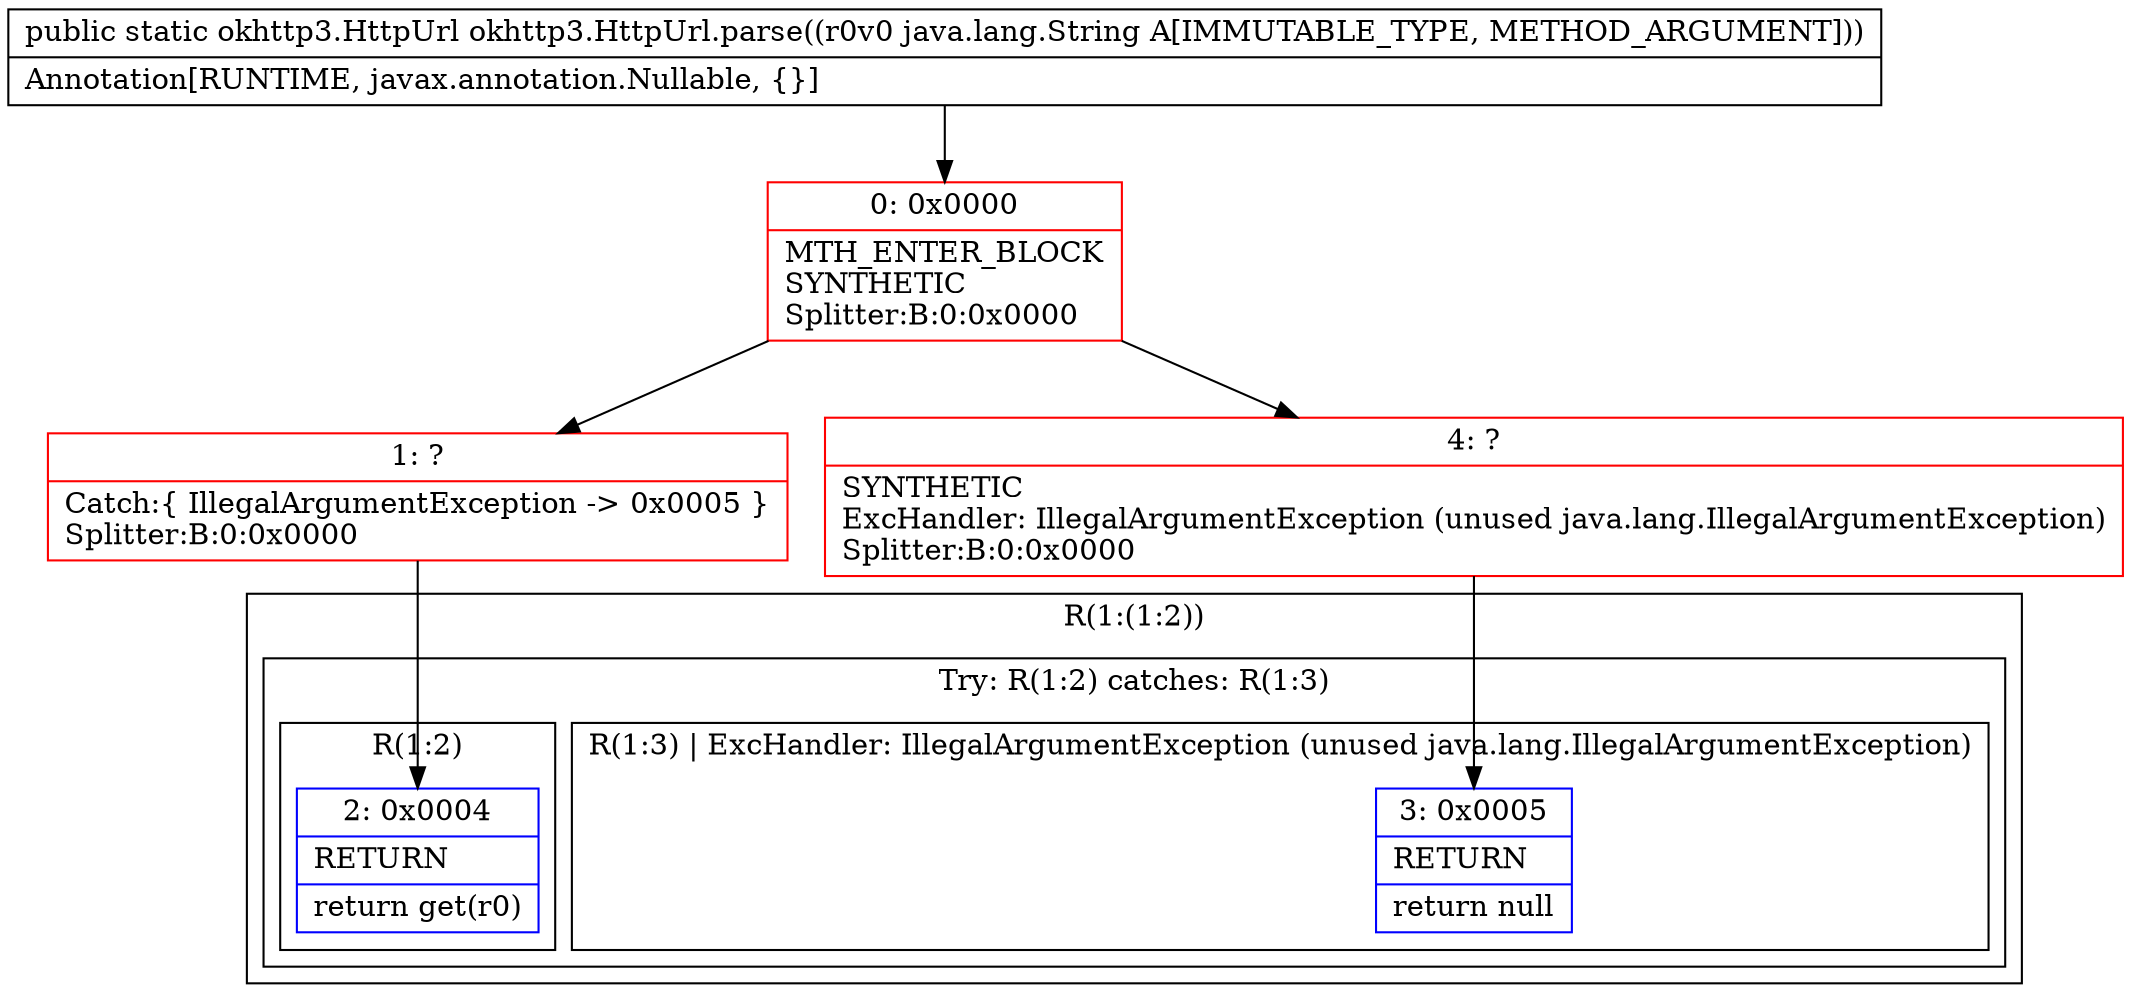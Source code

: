 digraph "CFG forokhttp3.HttpUrl.parse(Ljava\/lang\/String;)Lokhttp3\/HttpUrl;" {
subgraph cluster_Region_322539327 {
label = "R(1:(1:2))";
node [shape=record,color=blue];
subgraph cluster_TryCatchRegion_2072885078 {
label = "Try: R(1:2) catches: R(1:3)";
node [shape=record,color=blue];
subgraph cluster_Region_610406185 {
label = "R(1:2)";
node [shape=record,color=blue];
Node_2 [shape=record,label="{2\:\ 0x0004|RETURN\l|return get(r0)\l}"];
}
subgraph cluster_Region_199736770 {
label = "R(1:3) | ExcHandler: IllegalArgumentException (unused java.lang.IllegalArgumentException)\l";
node [shape=record,color=blue];
Node_3 [shape=record,label="{3\:\ 0x0005|RETURN\l|return null\l}"];
}
}
}
subgraph cluster_Region_199736770 {
label = "R(1:3) | ExcHandler: IllegalArgumentException (unused java.lang.IllegalArgumentException)\l";
node [shape=record,color=blue];
Node_3 [shape=record,label="{3\:\ 0x0005|RETURN\l|return null\l}"];
}
Node_0 [shape=record,color=red,label="{0\:\ 0x0000|MTH_ENTER_BLOCK\lSYNTHETIC\lSplitter:B:0:0x0000\l}"];
Node_1 [shape=record,color=red,label="{1\:\ ?|Catch:\{ IllegalArgumentException \-\> 0x0005 \}\lSplitter:B:0:0x0000\l}"];
Node_4 [shape=record,color=red,label="{4\:\ ?|SYNTHETIC\lExcHandler: IllegalArgumentException (unused java.lang.IllegalArgumentException)\lSplitter:B:0:0x0000\l}"];
MethodNode[shape=record,label="{public static okhttp3.HttpUrl okhttp3.HttpUrl.parse((r0v0 java.lang.String A[IMMUTABLE_TYPE, METHOD_ARGUMENT]))  | Annotation[RUNTIME, javax.annotation.Nullable, \{\}]\l}"];
MethodNode -> Node_0;
Node_0 -> Node_1;
Node_0 -> Node_4;
Node_1 -> Node_2;
Node_4 -> Node_3;
}

